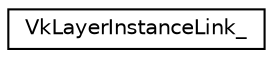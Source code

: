 digraph "Graphical Class Hierarchy"
{
 // LATEX_PDF_SIZE
  edge [fontname="Helvetica",fontsize="10",labelfontname="Helvetica",labelfontsize="10"];
  node [fontname="Helvetica",fontsize="10",shape=record];
  rankdir="LR";
  Node0 [label="VkLayerInstanceLink_",height=0.2,width=0.4,color="black", fillcolor="white", style="filled",URL="$d6/d66/structVkLayerInstanceLink__.html",tooltip=" "];
}
